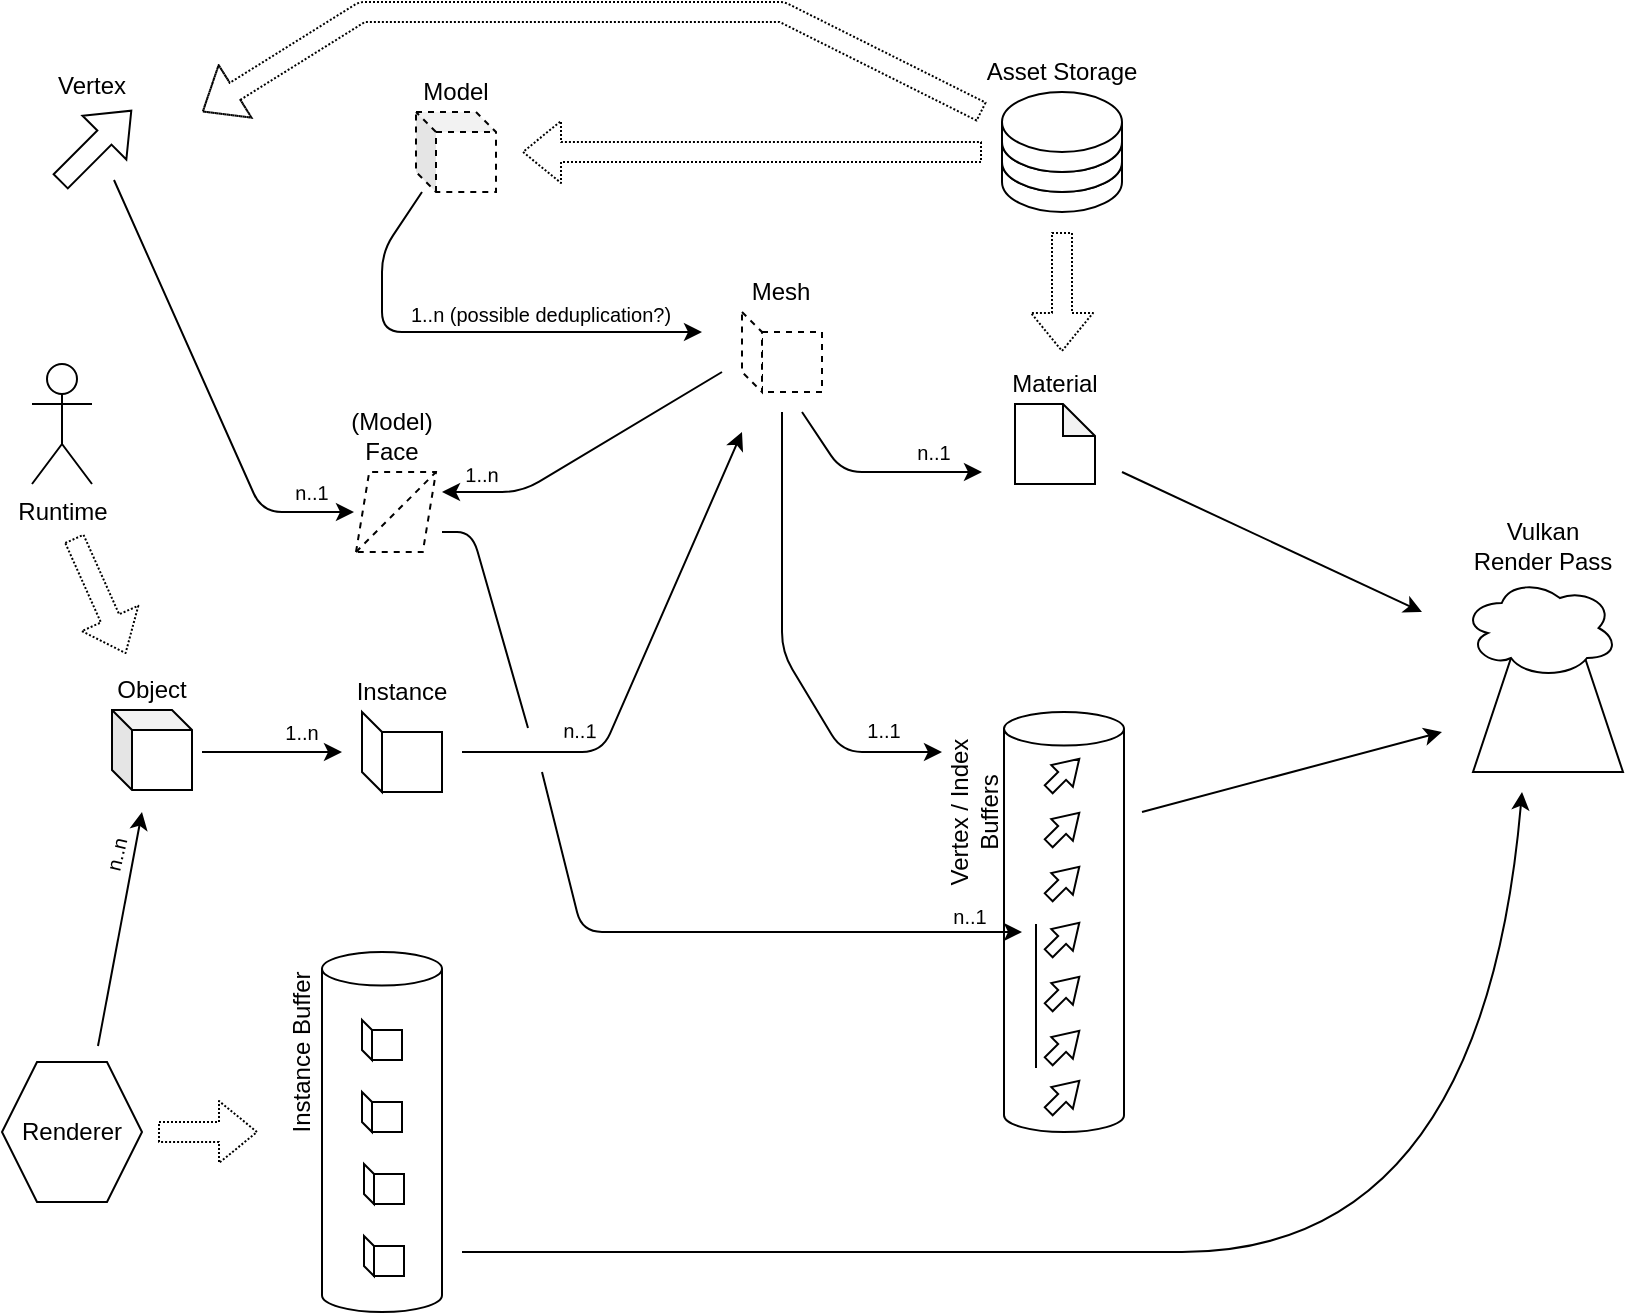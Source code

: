 <mxfile version="19.0.2" type="device"><diagram id="W0QUQjdDogGGCXk3K_v2" name="Page-1"><mxGraphModel dx="437" dy="403" grid="1" gridSize="10" guides="1" tooltips="1" connect="1" arrows="1" fold="1" page="1" pageScale="1" pageWidth="850" pageHeight="1100" math="0" shadow="0"><root><mxCell id="0"/><mxCell id="1" parent="0"/><mxCell id="r0uAGNRlz1DmLJZZrPQV-219" value="" style="shape=cube;whiteSpace=wrap;html=1;boundedLbl=1;backgroundOutline=1;darkOpacity=0.05;darkOpacity2=0.1;size=10;" parent="1" vertex="1"><mxGeometry x="75" y="399" width="40" height="40" as="geometry"/></mxCell><mxCell id="r0uAGNRlz1DmLJZZrPQV-220" value="Object" style="text;html=1;strokeColor=none;fillColor=none;align=center;verticalAlign=middle;whiteSpace=wrap;rounded=0;" parent="1" vertex="1"><mxGeometry x="65" y="379" width="60" height="20" as="geometry"/></mxCell><mxCell id="r0uAGNRlz1DmLJZZrPQV-221" value="" style="shape=cube;whiteSpace=wrap;html=1;boundedLbl=1;backgroundOutline=1;darkOpacity=0.05;darkOpacity2=0.1;size=10;dashed=1;" parent="1" vertex="1"><mxGeometry x="227" y="100" width="40" height="40" as="geometry"/></mxCell><mxCell id="r0uAGNRlz1DmLJZZrPQV-222" value="Model" style="text;html=1;strokeColor=none;fillColor=none;align=center;verticalAlign=middle;whiteSpace=wrap;rounded=0;" parent="1" vertex="1"><mxGeometry x="227" y="80" width="40" height="20" as="geometry"/></mxCell><mxCell id="r0uAGNRlz1DmLJZZrPQV-227" value="" style="shape=cylinder3;whiteSpace=wrap;html=1;boundedLbl=1;backgroundOutline=1;size=8.379;" parent="1" vertex="1"><mxGeometry x="521" y="400" width="60" height="210" as="geometry"/></mxCell><mxCell id="r0uAGNRlz1DmLJZZrPQV-228" value="" style="shape=flexArrow;endArrow=classic;html=1;rounded=0;width=5.556;endSize=3.717;endWidth=8.688;" parent="1" edge="1"><mxGeometry width="50" height="50" relative="1" as="geometry"><mxPoint x="543" y="439" as="sourcePoint"/><mxPoint x="559" y="423" as="targetPoint"/></mxGeometry></mxCell><mxCell id="r0uAGNRlz1DmLJZZrPQV-229" value="" style="shape=flexArrow;endArrow=classic;html=1;rounded=0;width=5.556;endSize=3.717;endWidth=8.688;" parent="1" edge="1"><mxGeometry width="50" height="50" relative="1" as="geometry"><mxPoint x="543" y="466" as="sourcePoint"/><mxPoint x="559" y="450" as="targetPoint"/></mxGeometry></mxCell><mxCell id="r0uAGNRlz1DmLJZZrPQV-230" value="" style="shape=flexArrow;endArrow=classic;html=1;rounded=0;width=5.556;endSize=3.717;endWidth=8.688;" parent="1" edge="1"><mxGeometry width="50" height="50" relative="1" as="geometry"><mxPoint x="543" y="493" as="sourcePoint"/><mxPoint x="559" y="477" as="targetPoint"/></mxGeometry></mxCell><mxCell id="r0uAGNRlz1DmLJZZrPQV-231" value="" style="shape=flexArrow;endArrow=classic;html=1;rounded=0;width=5.556;endSize=3.717;endWidth=8.688;" parent="1" edge="1"><mxGeometry width="50" height="50" relative="1" as="geometry"><mxPoint x="543" y="521" as="sourcePoint"/><mxPoint x="559" y="505" as="targetPoint"/></mxGeometry></mxCell><mxCell id="r0uAGNRlz1DmLJZZrPQV-232" value="" style="shape=flexArrow;endArrow=classic;html=1;rounded=0;width=5.556;endSize=3.717;endWidth=8.688;" parent="1" edge="1"><mxGeometry width="50" height="50" relative="1" as="geometry"><mxPoint x="543" y="548" as="sourcePoint"/><mxPoint x="559" y="532" as="targetPoint"/></mxGeometry></mxCell><mxCell id="r0uAGNRlz1DmLJZZrPQV-233" value="" style="shape=flexArrow;endArrow=classic;html=1;rounded=0;width=5.556;endSize=3.717;endWidth=8.688;" parent="1" edge="1"><mxGeometry width="50" height="50" relative="1" as="geometry"><mxPoint x="543" y="575" as="sourcePoint"/><mxPoint x="559" y="559" as="targetPoint"/></mxGeometry></mxCell><mxCell id="r0uAGNRlz1DmLJZZrPQV-234" value="Vertex / Index&lt;br&gt;Buffers" style="text;html=1;strokeColor=none;fillColor=none;align=center;verticalAlign=middle;whiteSpace=wrap;rounded=0;rotation=-90;" parent="1" vertex="1"><mxGeometry x="466" y="435" width="80" height="30" as="geometry"/></mxCell><mxCell id="r0uAGNRlz1DmLJZZrPQV-235" value="" style="shape=note;whiteSpace=wrap;html=1;backgroundOutline=1;darkOpacity=0.05;size=16;" parent="1" vertex="1"><mxGeometry x="526.5" y="246" width="40" height="40" as="geometry"/></mxCell><mxCell id="r0uAGNRlz1DmLJZZrPQV-236" value="Material" style="text;html=1;strokeColor=none;fillColor=none;align=center;verticalAlign=middle;whiteSpace=wrap;rounded=0;" parent="1" vertex="1"><mxGeometry x="516" y="226" width="61" height="20" as="geometry"/></mxCell><mxCell id="r0uAGNRlz1DmLJZZrPQV-237" value="" style="shape=flexArrow;endArrow=classic;html=1;rounded=0;width=5.556;endSize=3.717;endWidth=8.688;" parent="1" edge="1"><mxGeometry width="50" height="50" relative="1" as="geometry"><mxPoint x="543" y="600" as="sourcePoint"/><mxPoint x="559" y="584" as="targetPoint"/></mxGeometry></mxCell><mxCell id="r0uAGNRlz1DmLJZZrPQV-238" value="" style="endArrow=none;html=1;rounded=1;" parent="1" edge="1"><mxGeometry width="50" height="50" relative="1" as="geometry"><mxPoint x="537" y="578" as="sourcePoint"/><mxPoint x="537" y="506" as="targetPoint"/></mxGeometry></mxCell><mxCell id="r0uAGNRlz1DmLJZZrPQV-246" value="" style="endArrow=classic;html=1;rounded=1;" parent="1" edge="1"><mxGeometry width="50" height="50" relative="1" as="geometry"><mxPoint x="410" y="250" as="sourcePoint"/><mxPoint x="490" y="420" as="targetPoint"/><Array as="points"><mxPoint x="410" y="370"/><mxPoint x="440" y="420"/></Array></mxGeometry></mxCell><mxCell id="r0uAGNRlz1DmLJZZrPQV-260" value="" style="shape=cylinder3;whiteSpace=wrap;html=1;boundedLbl=1;backgroundOutline=1;size=8.379;" parent="1" vertex="1"><mxGeometry x="180" y="520" width="60" height="180" as="geometry"/></mxCell><mxCell id="r0uAGNRlz1DmLJZZrPQV-261" value="Instance&amp;nbsp;Buffer" style="text;html=1;strokeColor=none;fillColor=none;align=center;verticalAlign=middle;whiteSpace=wrap;rounded=0;rotation=-90;" parent="1" vertex="1"><mxGeometry x="120" y="560" width="100" height="20" as="geometry"/></mxCell><mxCell id="r0uAGNRlz1DmLJZZrPQV-266" value="" style="group" parent="1" vertex="1" connectable="0"><mxGeometry x="200" y="554" width="20" height="20" as="geometry"/></mxCell><mxCell id="r0uAGNRlz1DmLJZZrPQV-267" value="" style="rounded=0;whiteSpace=wrap;html=1;fillColor=default;" parent="r0uAGNRlz1DmLJZZrPQV-266" vertex="1"><mxGeometry x="5" y="5" width="15" height="15" as="geometry"/></mxCell><mxCell id="r0uAGNRlz1DmLJZZrPQV-268" value="" style="shape=parallelogram;perimeter=parallelogramPerimeter;whiteSpace=wrap;html=1;fixedSize=1;fillColor=default;size=5;rotation=90;" parent="r0uAGNRlz1DmLJZZrPQV-266" vertex="1"><mxGeometry x="-7.5" y="7.5" width="20" height="5" as="geometry"/></mxCell><mxCell id="r0uAGNRlz1DmLJZZrPQV-269" value="" style="group" parent="1" vertex="1" connectable="0"><mxGeometry x="200" y="590" width="20" height="20" as="geometry"/></mxCell><mxCell id="r0uAGNRlz1DmLJZZrPQV-270" value="" style="rounded=0;whiteSpace=wrap;html=1;fillColor=default;" parent="r0uAGNRlz1DmLJZZrPQV-269" vertex="1"><mxGeometry x="5" y="5" width="15" height="15" as="geometry"/></mxCell><mxCell id="r0uAGNRlz1DmLJZZrPQV-271" value="" style="shape=parallelogram;perimeter=parallelogramPerimeter;whiteSpace=wrap;html=1;fixedSize=1;fillColor=default;size=5;rotation=90;" parent="r0uAGNRlz1DmLJZZrPQV-269" vertex="1"><mxGeometry x="-7.5" y="7.5" width="20" height="5" as="geometry"/></mxCell><mxCell id="r0uAGNRlz1DmLJZZrPQV-272" value="" style="group" parent="1" vertex="1" connectable="0"><mxGeometry x="201" y="626" width="20" height="20" as="geometry"/></mxCell><mxCell id="r0uAGNRlz1DmLJZZrPQV-273" value="" style="rounded=0;whiteSpace=wrap;html=1;fillColor=default;" parent="r0uAGNRlz1DmLJZZrPQV-272" vertex="1"><mxGeometry x="5" y="5" width="15" height="15" as="geometry"/></mxCell><mxCell id="r0uAGNRlz1DmLJZZrPQV-274" value="" style="shape=parallelogram;perimeter=parallelogramPerimeter;whiteSpace=wrap;html=1;fixedSize=1;fillColor=default;size=5;rotation=90;" parent="r0uAGNRlz1DmLJZZrPQV-272" vertex="1"><mxGeometry x="-7.5" y="7.5" width="20" height="5" as="geometry"/></mxCell><mxCell id="r0uAGNRlz1DmLJZZrPQV-275" value="" style="group" parent="1" vertex="1" connectable="0"><mxGeometry x="201" y="662" width="20" height="20" as="geometry"/></mxCell><mxCell id="r0uAGNRlz1DmLJZZrPQV-276" value="" style="rounded=0;whiteSpace=wrap;html=1;fillColor=default;" parent="r0uAGNRlz1DmLJZZrPQV-275" vertex="1"><mxGeometry x="5" y="5" width="15" height="15" as="geometry"/></mxCell><mxCell id="r0uAGNRlz1DmLJZZrPQV-277" value="" style="shape=parallelogram;perimeter=parallelogramPerimeter;whiteSpace=wrap;html=1;fixedSize=1;fillColor=default;size=5;rotation=90;" parent="r0uAGNRlz1DmLJZZrPQV-275" vertex="1"><mxGeometry x="-7.5" y="7.5" width="20" height="5" as="geometry"/></mxCell><mxCell id="r0uAGNRlz1DmLJZZrPQV-279" value="" style="group;dashed=1;" parent="1" vertex="1" connectable="0"><mxGeometry x="390" y="200" width="40" height="40" as="geometry"/></mxCell><mxCell id="r0uAGNRlz1DmLJZZrPQV-280" value="" style="rounded=0;whiteSpace=wrap;html=1;fillColor=default;dashed=1;" parent="r0uAGNRlz1DmLJZZrPQV-279" vertex="1"><mxGeometry x="10" y="10" width="30" height="30" as="geometry"/></mxCell><mxCell id="r0uAGNRlz1DmLJZZrPQV-281" value="" style="shape=parallelogram;perimeter=parallelogramPerimeter;whiteSpace=wrap;html=1;fixedSize=1;fillColor=default;size=10;rotation=90;dashed=1;" parent="r0uAGNRlz1DmLJZZrPQV-279" vertex="1"><mxGeometry x="-15" y="15" width="40" height="10" as="geometry"/></mxCell><mxCell id="r0uAGNRlz1DmLJZZrPQV-282" value="Mesh" style="text;html=1;strokeColor=none;fillColor=none;align=center;verticalAlign=middle;whiteSpace=wrap;rounded=0;" parent="1" vertex="1"><mxGeometry x="389" y="180" width="41" height="20" as="geometry"/></mxCell><mxCell id="r0uAGNRlz1DmLJZZrPQV-283" value="" style="endArrow=classic;html=1;rounded=1;" parent="1" edge="1"><mxGeometry width="50" height="50" relative="1" as="geometry"><mxPoint x="120" y="420" as="sourcePoint"/><mxPoint x="190" y="420" as="targetPoint"/></mxGeometry></mxCell><mxCell id="r0uAGNRlz1DmLJZZrPQV-284" value="1..n" style="text;html=1;strokeColor=none;fillColor=none;align=center;verticalAlign=middle;whiteSpace=wrap;rounded=0;dashed=1;fontSize=10;" parent="1" vertex="1"><mxGeometry x="155" y="400" width="30" height="20" as="geometry"/></mxCell><mxCell id="r0uAGNRlz1DmLJZZrPQV-288" value="1..1" style="text;html=1;strokeColor=none;fillColor=none;align=center;verticalAlign=middle;whiteSpace=wrap;rounded=0;dashed=1;fontSize=10;rotation=0;" parent="1" vertex="1"><mxGeometry x="446" y="399" width="30" height="20" as="geometry"/></mxCell><mxCell id="r0uAGNRlz1DmLJZZrPQV-289" value="" style="endArrow=classic;html=1;rounded=1;" parent="1" edge="1"><mxGeometry width="50" height="50" relative="1" as="geometry"><mxPoint x="230" y="140" as="sourcePoint"/><mxPoint x="370" y="210" as="targetPoint"/><Array as="points"><mxPoint x="210" y="170"/><mxPoint x="210" y="210"/></Array></mxGeometry></mxCell><mxCell id="r0uAGNRlz1DmLJZZrPQV-290" value="1..n (possible deduplication?)" style="text;html=1;strokeColor=none;fillColor=none;align=center;verticalAlign=middle;whiteSpace=wrap;rounded=0;dashed=1;fontSize=10;rotation=0;" parent="1" vertex="1"><mxGeometry x="220.0" y="191" width="138.64" height="20" as="geometry"/></mxCell><mxCell id="r0uAGNRlz1DmLJZZrPQV-293" value="" style="group" parent="1" vertex="1" connectable="0"><mxGeometry x="197" y="280" width="40" height="40" as="geometry"/></mxCell><mxCell id="r0uAGNRlz1DmLJZZrPQV-294" value="" style="shape=parallelogram;perimeter=parallelogramPerimeter;whiteSpace=wrap;html=1;fixedSize=1;size=6.611;dashed=1;" parent="r0uAGNRlz1DmLJZZrPQV-293" vertex="1"><mxGeometry width="40" height="40" as="geometry"/></mxCell><mxCell id="r0uAGNRlz1DmLJZZrPQV-295" value="" style="endArrow=none;html=1;rounded=0;exitX=0;exitY=1;exitDx=0;exitDy=0;entryX=1;entryY=0;entryDx=0;entryDy=0;dashed=1;" parent="r0uAGNRlz1DmLJZZrPQV-293" source="r0uAGNRlz1DmLJZZrPQV-294" target="r0uAGNRlz1DmLJZZrPQV-294" edge="1"><mxGeometry width="50" height="50" relative="1" as="geometry"><mxPoint x="10" y="33.333" as="sourcePoint"/><mxPoint x="26.667" as="targetPoint"/></mxGeometry></mxCell><mxCell id="r0uAGNRlz1DmLJZZrPQV-296" value="" style="endArrow=classic;html=1;rounded=1;" parent="1" edge="1"><mxGeometry width="50" height="50" relative="1" as="geometry"><mxPoint x="380" y="230" as="sourcePoint"/><mxPoint x="240" y="290" as="targetPoint"/><Array as="points"><mxPoint x="280" y="290"/></Array></mxGeometry></mxCell><mxCell id="r0uAGNRlz1DmLJZZrPQV-299" value="1..n" style="text;html=1;strokeColor=none;fillColor=none;align=center;verticalAlign=middle;whiteSpace=wrap;rounded=0;dashed=1;fontSize=10;rotation=0.4;" parent="1" vertex="1"><mxGeometry x="245" y="271" width="30" height="20" as="geometry"/></mxCell><mxCell id="r0uAGNRlz1DmLJZZrPQV-300" value="(Model)&lt;br&gt;Face" style="text;html=1;strokeColor=none;fillColor=none;align=center;verticalAlign=middle;whiteSpace=wrap;rounded=0;" parent="1" vertex="1"><mxGeometry x="185" y="244" width="60" height="36" as="geometry"/></mxCell><mxCell id="r0uAGNRlz1DmLJZZrPQV-303" value="Instance" style="text;html=1;strokeColor=none;fillColor=none;align=center;verticalAlign=middle;whiteSpace=wrap;rounded=0;" parent="1" vertex="1"><mxGeometry x="190" y="380" width="60" height="20" as="geometry"/></mxCell><mxCell id="r0uAGNRlz1DmLJZZrPQV-304" value="" style="group" parent="1" vertex="1" connectable="0"><mxGeometry x="200" y="400" width="40" height="40" as="geometry"/></mxCell><mxCell id="r0uAGNRlz1DmLJZZrPQV-305" value="" style="rounded=0;whiteSpace=wrap;html=1;fillColor=default;" parent="r0uAGNRlz1DmLJZZrPQV-304" vertex="1"><mxGeometry x="10" y="10" width="30" height="30" as="geometry"/></mxCell><mxCell id="r0uAGNRlz1DmLJZZrPQV-306" value="" style="shape=parallelogram;perimeter=parallelogramPerimeter;whiteSpace=wrap;html=1;fixedSize=1;fillColor=default;size=10;rotation=90;" parent="r0uAGNRlz1DmLJZZrPQV-304" vertex="1"><mxGeometry x="-15" y="15" width="40" height="10" as="geometry"/></mxCell><mxCell id="r0uAGNRlz1DmLJZZrPQV-308" value="" style="endArrow=classic;html=1;rounded=1;" parent="1" edge="1"><mxGeometry width="50" height="50" relative="1" as="geometry"><mxPoint x="250" y="420" as="sourcePoint"/><mxPoint x="390" y="260" as="targetPoint"/><Array as="points"><mxPoint x="320" y="420"/></Array></mxGeometry></mxCell><mxCell id="r0uAGNRlz1DmLJZZrPQV-309" value="n..1" style="text;html=1;strokeColor=none;fillColor=none;align=center;verticalAlign=middle;whiteSpace=wrap;rounded=0;dashed=1;fontSize=10;rotation=1;" parent="1" vertex="1"><mxGeometry x="294" y="399" width="30" height="20" as="geometry"/></mxCell><mxCell id="r0uAGNRlz1DmLJZZrPQV-310" value="" style="shape=flexArrow;endArrow=classic;html=1;rounded=0;fillColor=default;" parent="1" edge="1"><mxGeometry width="50" height="50" relative="1" as="geometry"><mxPoint x="49" y="135" as="sourcePoint"/><mxPoint x="85" y="99" as="targetPoint"/></mxGeometry></mxCell><mxCell id="r0uAGNRlz1DmLJZZrPQV-311" value="Vertex" style="text;html=1;strokeColor=none;fillColor=none;align=center;verticalAlign=middle;whiteSpace=wrap;rounded=0;" parent="1" vertex="1"><mxGeometry x="35" y="77" width="60" height="20" as="geometry"/></mxCell><mxCell id="r0uAGNRlz1DmLJZZrPQV-313" value="" style="endArrow=classic;html=1;rounded=1;" parent="1" edge="1"><mxGeometry width="50" height="50" relative="1" as="geometry"><mxPoint x="76" y="134" as="sourcePoint"/><mxPoint x="196" y="300" as="targetPoint"/><Array as="points"><mxPoint x="150" y="300"/></Array></mxGeometry></mxCell><mxCell id="r0uAGNRlz1DmLJZZrPQV-314" value="n..1" style="text;html=1;strokeColor=none;fillColor=none;align=center;verticalAlign=middle;whiteSpace=wrap;rounded=0;dashed=1;fontSize=10;rotation=-0.4;" parent="1" vertex="1"><mxGeometry x="160" y="280" width="30" height="20" as="geometry"/></mxCell><mxCell id="r0uAGNRlz1DmLJZZrPQV-316" value="" style="endArrow=classic;html=1;rounded=1;" parent="1" edge="1"><mxGeometry width="50" height="50" relative="1" as="geometry"><mxPoint x="420" y="250" as="sourcePoint"/><mxPoint x="510" y="280" as="targetPoint"/><Array as="points"><mxPoint x="440" y="280"/></Array></mxGeometry></mxCell><mxCell id="r0uAGNRlz1DmLJZZrPQV-317" value="Runtime" style="shape=umlActor;verticalLabelPosition=bottom;verticalAlign=top;html=1;outlineConnect=0;fontSize=12;fillColor=default;" parent="1" vertex="1"><mxGeometry x="35" y="226" width="30" height="60" as="geometry"/></mxCell><mxCell id="r0uAGNRlz1DmLJZZrPQV-318" value="" style="shape=flexArrow;endArrow=classic;html=1;rounded=1;fontSize=12;dashed=1;dashPattern=1 1;" parent="1" edge="1"><mxGeometry width="50" height="50" relative="1" as="geometry"><mxPoint x="56" y="313" as="sourcePoint"/><mxPoint x="82" y="371" as="targetPoint"/></mxGeometry></mxCell><mxCell id="r0uAGNRlz1DmLJZZrPQV-319" value="Renderer" style="shape=hexagon;perimeter=hexagonPerimeter2;whiteSpace=wrap;html=1;fixedSize=1;fontSize=12;fillColor=default;size=17.5;" parent="1" vertex="1"><mxGeometry x="20" y="575" width="70" height="70" as="geometry"/></mxCell><mxCell id="r0uAGNRlz1DmLJZZrPQV-320" value="" style="shape=flexArrow;endArrow=classic;html=1;rounded=1;fontSize=12;dashed=1;dashPattern=1 1;" parent="1" edge="1"><mxGeometry width="50" height="50" relative="1" as="geometry"><mxPoint x="98" y="610" as="sourcePoint"/><mxPoint x="148" y="610" as="targetPoint"/></mxGeometry></mxCell><mxCell id="r0uAGNRlz1DmLJZZrPQV-324" value="" style="group" parent="1" vertex="1" connectable="0"><mxGeometry x="520" y="90" width="60" height="60" as="geometry"/></mxCell><mxCell id="r0uAGNRlz1DmLJZZrPQV-321" value="" style="shape=cylinder3;whiteSpace=wrap;html=1;boundedLbl=1;backgroundOutline=1;size=15;fontSize=12;fillColor=default;" parent="r0uAGNRlz1DmLJZZrPQV-324" vertex="1"><mxGeometry y="20" width="60" height="40" as="geometry"/></mxCell><mxCell id="r0uAGNRlz1DmLJZZrPQV-322" value="" style="shape=cylinder3;whiteSpace=wrap;html=1;boundedLbl=1;backgroundOutline=1;size=15;fontSize=12;fillColor=default;" parent="r0uAGNRlz1DmLJZZrPQV-324" vertex="1"><mxGeometry y="10" width="60" height="40" as="geometry"/></mxCell><mxCell id="r0uAGNRlz1DmLJZZrPQV-323" value="" style="shape=cylinder3;whiteSpace=wrap;html=1;boundedLbl=1;backgroundOutline=1;size=15;fontSize=12;fillColor=default;" parent="r0uAGNRlz1DmLJZZrPQV-324" vertex="1"><mxGeometry width="60" height="40" as="geometry"/></mxCell><mxCell id="r0uAGNRlz1DmLJZZrPQV-325" value="Asset Storage" style="text;html=1;strokeColor=none;fillColor=none;align=center;verticalAlign=middle;whiteSpace=wrap;rounded=0;" parent="1" vertex="1"><mxGeometry x="510" y="70" width="80" height="20" as="geometry"/></mxCell><mxCell id="r0uAGNRlz1DmLJZZrPQV-326" value="" style="shape=flexArrow;endArrow=classic;html=1;rounded=1;fontSize=12;dashed=1;dashPattern=1 1;" parent="1" edge="1"><mxGeometry width="50" height="50" relative="1" as="geometry"><mxPoint x="550" y="160" as="sourcePoint"/><mxPoint x="550" y="220" as="targetPoint"/></mxGeometry></mxCell><mxCell id="r0uAGNRlz1DmLJZZrPQV-327" value="" style="shape=flexArrow;endArrow=classic;html=1;rounded=1;fontSize=12;dashed=1;dashPattern=1 1;" parent="1" edge="1"><mxGeometry width="50" height="50" relative="1" as="geometry"><mxPoint x="510" y="120" as="sourcePoint"/><mxPoint x="280" y="120" as="targetPoint"/></mxGeometry></mxCell><mxCell id="r0uAGNRlz1DmLJZZrPQV-328" value="" style="endArrow=classic;html=1;rounded=1;" parent="1" edge="1"><mxGeometry width="50" height="50" relative="1" as="geometry"><mxPoint x="68" y="567" as="sourcePoint"/><mxPoint x="90" y="450" as="targetPoint"/></mxGeometry></mxCell><mxCell id="r0uAGNRlz1DmLJZZrPQV-329" value="n..n" style="text;html=1;strokeColor=none;fillColor=none;align=center;verticalAlign=middle;whiteSpace=wrap;rounded=0;dashed=1;fontSize=10;rotation=-76.8;" parent="1" vertex="1"><mxGeometry x="62" y="461" width="30" height="20" as="geometry"/></mxCell><mxCell id="r0uAGNRlz1DmLJZZrPQV-330" value="" style="shape=flexArrow;endArrow=classic;html=1;rounded=1;fontSize=12;dashed=1;dashPattern=1 1;" parent="1" edge="1"><mxGeometry width="50" height="50" relative="1" as="geometry"><mxPoint x="510" y="100" as="sourcePoint"/><mxPoint x="120" y="100" as="targetPoint"/><Array as="points"><mxPoint x="410" y="50"/><mxPoint x="200" y="50"/></Array></mxGeometry></mxCell><mxCell id="r0uAGNRlz1DmLJZZrPQV-331" value="" style="endArrow=classic;html=1;rounded=1;" parent="1" edge="1"><mxGeometry width="50" height="50" relative="1" as="geometry"><mxPoint x="290" y="430" as="sourcePoint"/><mxPoint x="530" y="510" as="targetPoint"/><Array as="points"><mxPoint x="310" y="510"/></Array></mxGeometry></mxCell><mxCell id="r0uAGNRlz1DmLJZZrPQV-332" value="" style="endArrow=none;html=1;rounded=1;fontSize=12;fillColor=default;" parent="1" edge="1"><mxGeometry width="50" height="50" relative="1" as="geometry"><mxPoint x="283" y="408" as="sourcePoint"/><mxPoint x="240" y="310" as="targetPoint"/><Array as="points"><mxPoint x="255" y="310"/></Array></mxGeometry></mxCell><mxCell id="r0uAGNRlz1DmLJZZrPQV-333" value="n..1" style="text;html=1;strokeColor=none;fillColor=none;align=center;verticalAlign=middle;whiteSpace=wrap;rounded=0;dashed=1;fontSize=10;rotation=0;" parent="1" vertex="1"><mxGeometry x="489" y="492" width="30" height="20" as="geometry"/></mxCell><mxCell id="r0uAGNRlz1DmLJZZrPQV-336" value="" style="group" parent="1" vertex="1" connectable="0"><mxGeometry x="750.5" y="333" width="80" height="97" as="geometry"/></mxCell><mxCell id="r0uAGNRlz1DmLJZZrPQV-334" value="" style="shape=trapezoid;perimeter=trapezoidPerimeter;whiteSpace=wrap;html=1;fixedSize=1;fontSize=12;fillColor=default;" parent="r0uAGNRlz1DmLJZZrPQV-336" vertex="1"><mxGeometry x="5" y="37" width="75" height="60" as="geometry"/></mxCell><mxCell id="r0uAGNRlz1DmLJZZrPQV-335" value="" style="ellipse;shape=cloud;whiteSpace=wrap;html=1;fontSize=12;fillColor=default;" parent="r0uAGNRlz1DmLJZZrPQV-336" vertex="1"><mxGeometry width="77.5" height="50" as="geometry"/></mxCell><mxCell id="r0uAGNRlz1DmLJZZrPQV-337" value="Vulkan&lt;br&gt;Render Pass" style="text;html=1;strokeColor=none;fillColor=none;align=center;verticalAlign=middle;whiteSpace=wrap;rounded=0;" parent="1" vertex="1"><mxGeometry x="750" y="300" width="80.5" height="33" as="geometry"/></mxCell><mxCell id="r0uAGNRlz1DmLJZZrPQV-338" value="" style="endArrow=classic;html=1;rounded=1;" parent="1" edge="1"><mxGeometry width="50" height="50" relative="1" as="geometry"><mxPoint x="580" y="280" as="sourcePoint"/><mxPoint x="730" y="350" as="targetPoint"/></mxGeometry></mxCell><mxCell id="r0uAGNRlz1DmLJZZrPQV-340" value="" style="endArrow=classic;html=1;rounded=1;" parent="1" edge="1"><mxGeometry width="50" height="50" relative="1" as="geometry"><mxPoint x="590" y="450" as="sourcePoint"/><mxPoint x="740" y="410" as="targetPoint"/></mxGeometry></mxCell><mxCell id="r0uAGNRlz1DmLJZZrPQV-341" value="" style="endArrow=classic;html=1;curved=1;" parent="1" edge="1"><mxGeometry width="50" height="50" relative="1" as="geometry"><mxPoint x="250" y="670" as="sourcePoint"/><mxPoint x="780" y="440" as="targetPoint"/><Array as="points"><mxPoint x="460" y="670"/><mxPoint x="760" y="670"/></Array></mxGeometry></mxCell><mxCell id="SlgAAdzbXUjPJiRjvS80-1" value="n..1" style="text;html=1;strokeColor=none;fillColor=none;align=center;verticalAlign=middle;whiteSpace=wrap;rounded=0;dashed=1;fontSize=10;rotation=0;" parent="1" vertex="1"><mxGeometry x="471" y="260" width="30" height="20" as="geometry"/></mxCell></root></mxGraphModel></diagram></mxfile>